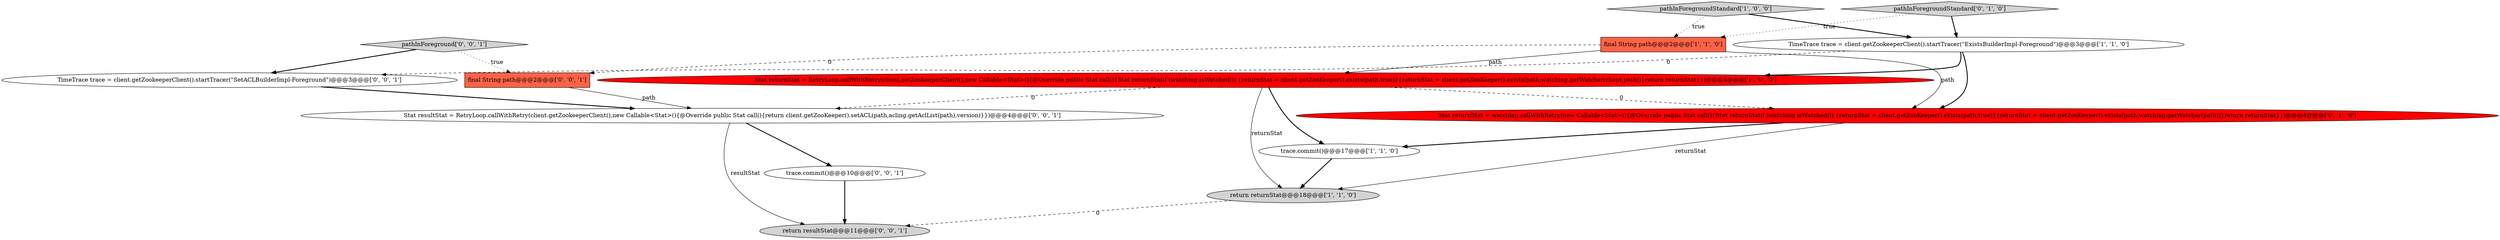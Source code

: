 digraph {
8 [style = filled, label = "return resultStat@@@11@@@['0', '0', '1']", fillcolor = lightgray, shape = ellipse image = "AAA0AAABBB3BBB"];
4 [style = filled, label = "final String path@@@2@@@['1', '1', '0']", fillcolor = tomato, shape = box image = "AAA0AAABBB1BBB"];
1 [style = filled, label = "return returnStat@@@18@@@['1', '1', '0']", fillcolor = lightgray, shape = ellipse image = "AAA0AAABBB1BBB"];
3 [style = filled, label = "Stat returnStat = RetryLoop.callWithRetry(client.getZookeeperClient(),new Callable<Stat>(){@Override public Stat call(){Stat returnStatif (watching.isWatched()) {returnStat = client.getZooKeeper().exists(path,true)}{returnStat = client.getZooKeeper().exists(path,watching.getWatcher(client,path))}return returnStat}})@@@4@@@['1', '0', '0']", fillcolor = red, shape = ellipse image = "AAA1AAABBB1BBB"];
9 [style = filled, label = "pathInForeground['0', '0', '1']", fillcolor = lightgray, shape = diamond image = "AAA0AAABBB3BBB"];
11 [style = filled, label = "trace.commit()@@@10@@@['0', '0', '1']", fillcolor = white, shape = ellipse image = "AAA0AAABBB3BBB"];
5 [style = filled, label = "trace.commit()@@@17@@@['1', '1', '0']", fillcolor = white, shape = ellipse image = "AAA0AAABBB1BBB"];
7 [style = filled, label = "Stat returnStat = watching.callWithRetry(new Callable<Stat>(){@Override public Stat call(){Stat returnStatif (watching.isWatched()) {returnStat = client.getZooKeeper().exists(path,true)}{returnStat = client.getZooKeeper().exists(path,watching.getWatcher(path))}return returnStat}})@@@4@@@['0', '1', '0']", fillcolor = red, shape = ellipse image = "AAA1AAABBB2BBB"];
10 [style = filled, label = "Stat resultStat = RetryLoop.callWithRetry(client.getZookeeperClient(),new Callable<Stat>(){@Override public Stat call(){return client.getZooKeeper().setACL(path,acling.getAclList(path),version)}})@@@4@@@['0', '0', '1']", fillcolor = white, shape = ellipse image = "AAA0AAABBB3BBB"];
0 [style = filled, label = "pathInForegroundStandard['1', '0', '0']", fillcolor = lightgray, shape = diamond image = "AAA0AAABBB1BBB"];
13 [style = filled, label = "TimeTrace trace = client.getZookeeperClient().startTracer(\"SetACLBuilderImpl-Foreground\")@@@3@@@['0', '0', '1']", fillcolor = white, shape = ellipse image = "AAA0AAABBB3BBB"];
12 [style = filled, label = "final String path@@@2@@@['0', '0', '1']", fillcolor = tomato, shape = box image = "AAA0AAABBB3BBB"];
6 [style = filled, label = "pathInForegroundStandard['0', '1', '0']", fillcolor = lightgray, shape = diamond image = "AAA0AAABBB2BBB"];
2 [style = filled, label = "TimeTrace trace = client.getZookeeperClient().startTracer(\"ExistsBuilderImpl-Foreground\")@@@3@@@['1', '1', '0']", fillcolor = white, shape = ellipse image = "AAA0AAABBB1BBB"];
13->10 [style = bold, label=""];
4->7 [style = solid, label="path"];
9->12 [style = dotted, label="true"];
3->7 [style = dashed, label="0"];
2->3 [style = bold, label=""];
0->4 [style = dotted, label="true"];
0->2 [style = bold, label=""];
12->10 [style = solid, label="path"];
3->1 [style = solid, label="returnStat"];
10->8 [style = solid, label="resultStat"];
4->12 [style = dashed, label="0"];
6->2 [style = bold, label=""];
5->1 [style = bold, label=""];
7->1 [style = solid, label="returnStat"];
3->5 [style = bold, label=""];
7->5 [style = bold, label=""];
6->4 [style = dotted, label="true"];
4->3 [style = solid, label="path"];
2->13 [style = dashed, label="0"];
11->8 [style = bold, label=""];
1->8 [style = dashed, label="0"];
3->10 [style = dashed, label="0"];
2->7 [style = bold, label=""];
9->13 [style = bold, label=""];
10->11 [style = bold, label=""];
}
